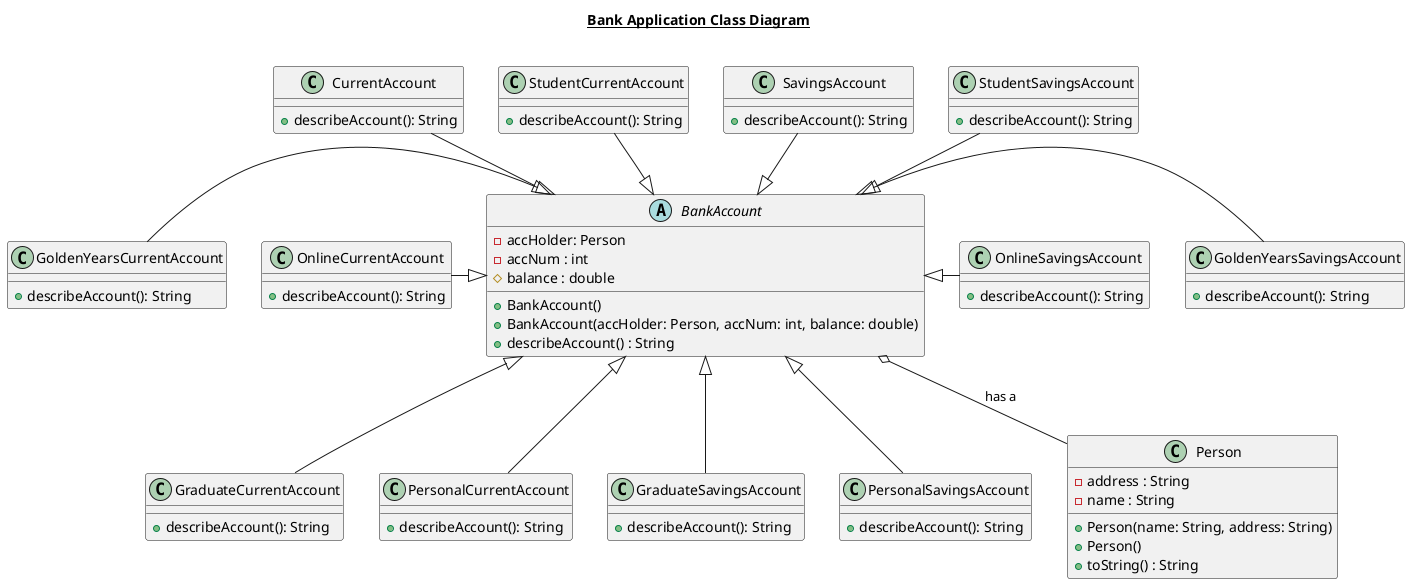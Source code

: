 @startuml

title __Bank Application Class Diagram__\n


abstract class BankAccount {
- accHolder: Person
    - accNum : int
    # balance : double
    + BankAccount()
    + BankAccount(accHolder: Person, accNum: int, balance: double)
    + describeAccount() : String
    }

class CurrentAccount {
+ describeAccount(): String
}

class StudentCurrentAccount {
+ describeAccount(): String
}

class GoldenYearsCurrentAccount {
+ describeAccount(): String
}

class OnlineCurrentAccount {
+ describeAccount(): String
}

class GraduateCurrentAccount {
+ describeAccount(): String
}

class PersonalCurrentAccount {
+ describeAccount(): String
}

class SavingsAccount {
+ describeAccount(): String
}

class StudentSavingsAccount {
+ describeAccount(): String
}

class GoldenYearsSavingsAccount {
+ describeAccount(): String
}

class OnlineSavingsAccount {
+ describeAccount(): String
}

class GraduateSavingsAccount {
+ describeAccount(): String
}

class PersonalSavingsAccount {
+ describeAccount(): String
}

class Person {
    - address : String
    - name : String
    + Person(name: String, address: String)
    + Person()
    + toString() : String
}

BankAccount o-- Person : has a
CurrentAccount -down-|> BankAccount
StudentCurrentAccount -down-|> BankAccount
GoldenYearsCurrentAccount -right-|> BankAccount
OnlineCurrentAccount -right-|> BankAccount
PersonalCurrentAccount -up-|> BankAccount
GraduateCurrentAccount -up-|> BankAccount
SavingsAccount -down-|> BankAccount
StudentSavingsAccount -down-|> BankAccount
GoldenYearsSavingsAccount -left-|> BankAccount
OnlineSavingsAccount -left-|> BankAccount
PersonalSavingsAccount -up-|> BankAccount
GraduateSavingsAccount -up-|> BankAccount

@enduml
